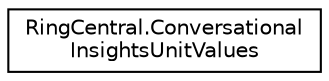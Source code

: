 digraph "Graphical Class Hierarchy"
{
 // LATEX_PDF_SIZE
  edge [fontname="Helvetica",fontsize="10",labelfontname="Helvetica",labelfontsize="10"];
  node [fontname="Helvetica",fontsize="10",shape=record];
  rankdir="LR";
  Node0 [label="RingCentral.Conversational\lInsightsUnitValues",height=0.2,width=0.4,color="black", fillcolor="white", style="filled",URL="$classRingCentral_1_1ConversationalInsightsUnitValues.html",tooltip=" "];
}
